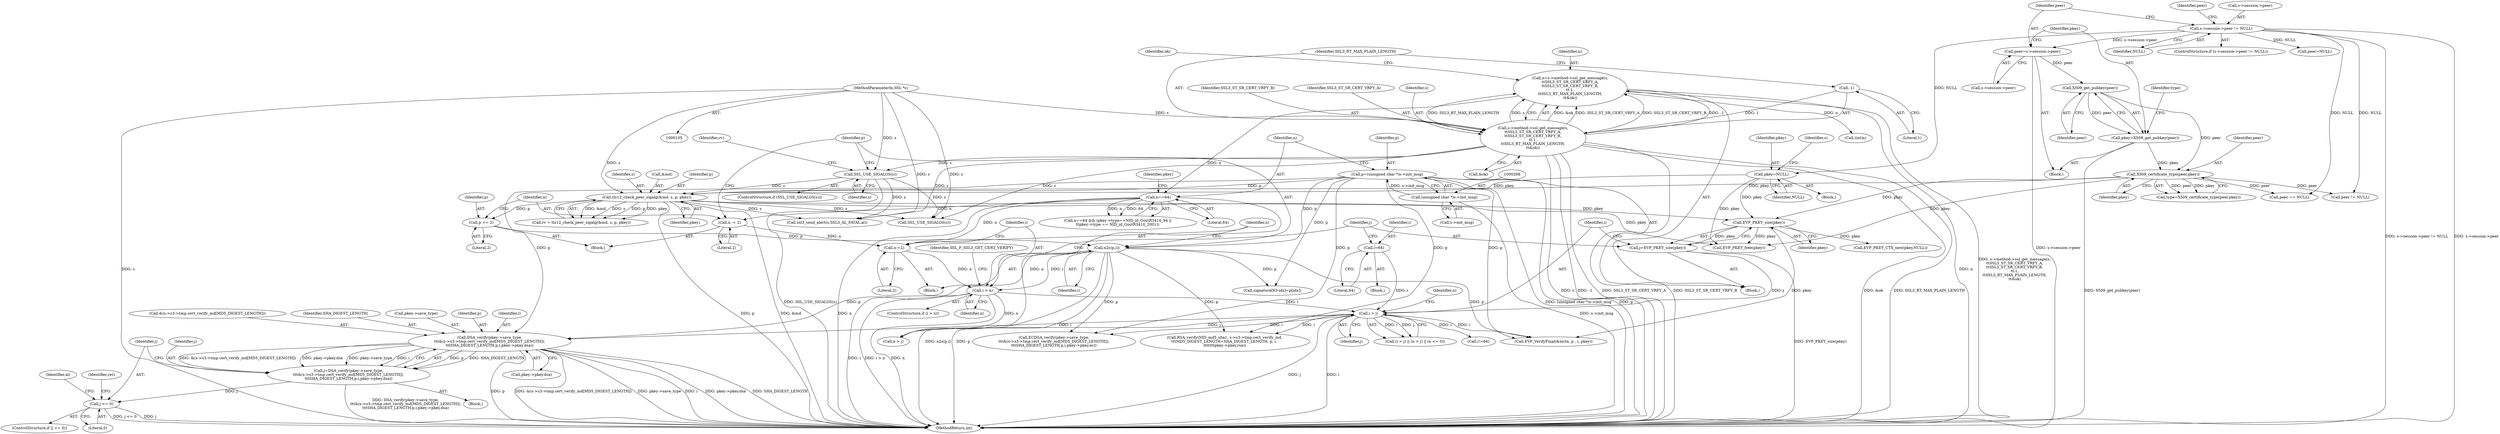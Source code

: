 digraph "0_openssl_1421e0c584ae9120ca1b88098f13d6d2e90b83a3@array" {
"1000518" [label="(Call,DSA_verify(pkey->save_type,\n\t\t\t&(s->s3->tmp.cert_verify_md[MD5_DIGEST_LENGTH]),\n\t\t\tSHA_DIGEST_LENGTH,p,i,pkey->pkey.dsa))"];
"1000338" [label="(Call,n2s(p,i))"];
"1000332" [label="(Call,p += 2)"];
"1000301" [label="(Call,tls12_check_peer_sigalg(&md, s, p, pkey))"];
"1000295" [label="(Call,SSL_USE_SIGALGS(s))"];
"1000137" [label="(Call,s->method->ssl_get_message(s,\n\t\tSSL3_ST_SR_CERT_VRFY_A,\n\t\tSSL3_ST_SR_CERT_VRFY_B,\n\t\t-1,\n\t\tSSL3_RT_MAX_PLAIN_LENGTH,\n\t\t&ok))"];
"1000106" [label="(MethodParameterIn,SSL *s)"];
"1000141" [label="(Call,-1)"];
"1000265" [label="(Call,p=(unsigned char *)s->init_msg)"];
"1000267" [label="(Call,(unsigned char *)s->init_msg)"];
"1000183" [label="(Call,pkey=NULL)"];
"1000154" [label="(Call,s->session->peer != NULL)"];
"1000175" [label="(Call,X509_certificate_type(peer,pkey))"];
"1000171" [label="(Call,X509_get_pubkey(peer))"];
"1000162" [label="(Call,peer=s->session->peer)"];
"1000169" [label="(Call,pkey=X509_get_pubkey(peer))"];
"1000362" [label="(Call,i > j)"];
"1000289" [label="(Call,i=64)"];
"1000345" [label="(Call,i > n)"];
"1000341" [label="(Call,n-=2)"];
"1000335" [label="(Call,n -= 2)"];
"1000274" [label="(Call,n==64)"];
"1000135" [label="(Call,n=s->method->ssl_get_message(s,\n\t\tSSL3_ST_SR_CERT_VRFY_A,\n\t\tSSL3_ST_SR_CERT_VRFY_B,\n\t\t-1,\n\t\tSSL3_RT_MAX_PLAIN_LENGTH,\n\t\t&ok))"];
"1000356" [label="(Call,j=EVP_PKEY_size(pkey))"];
"1000358" [label="(Call,EVP_PKEY_size(pkey))"];
"1000516" [label="(Call,j=DSA_verify(pkey->save_type,\n\t\t\t&(s->s3->tmp.cert_verify_md[MD5_DIGEST_LENGTH]),\n\t\t\tSHA_DIGEST_LENGTH,p,i,pkey->pkey.dsa))"];
"1000541" [label="(Call,j <= 0)"];
"1000135" [label="(Call,n=s->method->ssl_get_message(s,\n\t\tSSL3_ST_SR_CERT_VRFY_A,\n\t\tSSL3_ST_SR_CERT_VRFY_B,\n\t\t-1,\n\t\tSSL3_RT_MAX_PLAIN_LENGTH,\n\t\t&ok))"];
"1000274" [label="(Call,n==64)"];
"1000150" [label="(Call,(int)n)"];
"1000357" [label="(Identifier,j)"];
"1000163" [label="(Identifier,peer)"];
"1000191" [label="(Identifier,s)"];
"1000546" [label="(Identifier,al)"];
"1000161" [label="(Block,)"];
"1000686" [label="(Identifier,ret)"];
"1000639" [label="(Call,signature[63-idx]=p[idx])"];
"1000280" [label="(Identifier,pkey)"];
"1000176" [label="(Identifier,peer)"];
"1000266" [label="(Identifier,p)"];
"1000179" [label="(Block,)"];
"1000542" [label="(Identifier,j)"];
"1000297" [label="(Block,)"];
"1000107" [label="(Block,)"];
"1000291" [label="(Literal,64)"];
"1000143" [label="(Identifier,SSL3_RT_MAX_PLAIN_LENGTH)"];
"1000275" [label="(Identifier,n)"];
"1000154" [label="(Call,s->session->peer != NULL)"];
"1000345" [label="(Call,i > n)"];
"1000304" [label="(Identifier,s)"];
"1000440" [label="(Call,EVP_VerifyFinal(&mctx, p , i, pkey))"];
"1000366" [label="(Call,n > j)"];
"1000172" [label="(Identifier,peer)"];
"1000344" [label="(ControlStructure,if (i > n))"];
"1000183" [label="(Call,pkey=NULL)"];
"1000534" [label="(Identifier,i)"];
"1000356" [label="(Call,j=EVP_PKEY_size(pkey))"];
"1000540" [label="(ControlStructure,if (j <= 0))"];
"1000306" [label="(Identifier,pkey)"];
"1000361" [label="(Call,(i > j) || (n > j) || (n <= 0))"];
"1000515" [label="(Block,)"];
"1000293" [label="(Block,)"];
"1000522" [label="(Call,&(s->s3->tmp.cert_verify_md[MD5_DIGEST_LENGTH]))"];
"1000185" [label="(Identifier,NULL)"];
"1000300" [label="(Identifier,rv)"];
"1000518" [label="(Call,DSA_verify(pkey->save_type,\n\t\t\t&(s->s3->tmp.cert_verify_md[MD5_DIGEST_LENGTH]),\n\t\t\tSHA_DIGEST_LENGTH,p,i,pkey->pkey.dsa))"];
"1000340" [label="(Identifier,i)"];
"1000288" [label="(Block,)"];
"1000532" [label="(Identifier,SHA_DIGEST_LENGTH)"];
"1000142" [label="(Literal,1)"];
"1000294" [label="(ControlStructure,if (SSL_USE_SIGALGS(s)))"];
"1000621" [label="(Call,i!=64)"];
"1000177" [label="(Identifier,pkey)"];
"1000148" [label="(Identifier,ok)"];
"1000170" [label="(Identifier,pkey)"];
"1000339" [label="(Identifier,p)"];
"1000541" [label="(Call,j <= 0)"];
"1000140" [label="(Identifier,SSL3_ST_SR_CERT_VRFY_B)"];
"1000535" [label="(Call,pkey->pkey.dsa)"];
"1000367" [label="(Identifier,n)"];
"1000299" [label="(Call,rv = tls12_check_peer_sigalg(&md, s, p, pkey))"];
"1000364" [label="(Identifier,j)"];
"1000290" [label="(Identifier,i)"];
"1000174" [label="(Identifier,type)"];
"1000363" [label="(Identifier,i)"];
"1000350" [label="(Identifier,SSL_F_SSL3_GET_CERT_VERIFY)"];
"1000164" [label="(Call,s->session->peer)"];
"1000184" [label="(Identifier,pkey)"];
"1000381" [label="(Call,SSL_USE_SIGALGS(s))"];
"1000731" [label="(MethodReturn,int)"];
"1000359" [label="(Identifier,pkey)"];
"1000141" [label="(Call,-1)"];
"1000346" [label="(Identifier,i)"];
"1000343" [label="(Literal,2)"];
"1000139" [label="(Identifier,SSL3_ST_SR_CERT_VRFY_A)"];
"1000332" [label="(Call,p += 2)"];
"1000267" [label="(Call,(unsigned char *)s->init_msg)"];
"1000333" [label="(Identifier,p)"];
"1000342" [label="(Identifier,n)"];
"1000160" [label="(Identifier,NULL)"];
"1000138" [label="(Identifier,s)"];
"1000295" [label="(Call,SSL_USE_SIGALGS(s))"];
"1000302" [label="(Call,&md)"];
"1000615" [label="(Call,EVP_PKEY_CTX_new(pkey,NULL))"];
"1000727" [label="(Call,EVP_PKEY_free(pkey))"];
"1000169" [label="(Call,pkey=X509_get_pubkey(peer))"];
"1000136" [label="(Identifier,n)"];
"1000296" [label="(Identifier,s)"];
"1000692" [label="(Call,ssl3_send_alert(s,SSL3_AL_FATAL,al))"];
"1000358" [label="(Call,EVP_PKEY_size(pkey))"];
"1000181" [label="(Identifier,peer)"];
"1000338" [label="(Call,n2s(p,i))"];
"1000519" [label="(Call,pkey->save_type)"];
"1000153" [label="(ControlStructure,if (s->session->peer != NULL))"];
"1000180" [label="(Call,peer=NULL)"];
"1000144" [label="(Call,&ok)"];
"1000137" [label="(Call,s->method->ssl_get_message(s,\n\t\tSSL3_ST_SR_CERT_VRFY_A,\n\t\tSSL3_ST_SR_CERT_VRFY_B,\n\t\t-1,\n\t\tSSL3_RT_MAX_PLAIN_LENGTH,\n\t\t&ok))"];
"1000543" [label="(Literal,0)"];
"1000269" [label="(Call,s->init_msg)"];
"1000273" [label="(Call,n==64 && (pkey->type==NID_id_GostR3410_94 ||\n\t\tpkey->type == NID_id_GostR3410_2001))"];
"1000265" [label="(Call,p=(unsigned char *)s->init_msg)"];
"1000175" [label="(Call,X509_certificate_type(peer,pkey))"];
"1000162" [label="(Call,peer=s->session->peer)"];
"1000155" [label="(Call,s->session->peer)"];
"1000562" [label="(Call,ECDSA_verify(pkey->save_type,\n\t\t\t&(s->s3->tmp.cert_verify_md[MD5_DIGEST_LENGTH]),\n\t\t\tSHA_DIGEST_LENGTH,p,i,pkey->pkey.ec))"];
"1000465" [label="(Call,RSA_verify(NID_md5_sha1, s->s3->tmp.cert_verify_md,\n\t\t\tMD5_DIGEST_LENGTH+SHA_DIGEST_LENGTH, p, i, \n\t\t\t\t\t\t\tpkey->pkey.rsa))"];
"1000517" [label="(Identifier,j)"];
"1000334" [label="(Literal,2)"];
"1000516" [label="(Call,j=DSA_verify(pkey->save_type,\n\t\t\t&(s->s3->tmp.cert_verify_md[MD5_DIGEST_LENGTH]),\n\t\t\tSHA_DIGEST_LENGTH,p,i,pkey->pkey.dsa))"];
"1000305" [label="(Identifier,p)"];
"1000289" [label="(Call,i=64)"];
"1000533" [label="(Identifier,p)"];
"1000341" [label="(Call,n-=2)"];
"1000173" [label="(Call,type=X509_certificate_type(peer,pkey))"];
"1000301" [label="(Call,tls12_check_peer_sigalg(&md, s, p, pkey))"];
"1000208" [label="(Call,peer != NULL)"];
"1000227" [label="(Call,peer == NULL)"];
"1000347" [label="(Identifier,n)"];
"1000335" [label="(Call,n -= 2)"];
"1000337" [label="(Literal,2)"];
"1000336" [label="(Identifier,n)"];
"1000106" [label="(MethodParameterIn,SSL *s)"];
"1000276" [label="(Literal,64)"];
"1000171" [label="(Call,X509_get_pubkey(peer))"];
"1000362" [label="(Call,i > j)"];
"1000518" -> "1000516"  [label="AST: "];
"1000518" -> "1000535"  [label="CFG: "];
"1000519" -> "1000518"  [label="AST: "];
"1000522" -> "1000518"  [label="AST: "];
"1000532" -> "1000518"  [label="AST: "];
"1000533" -> "1000518"  [label="AST: "];
"1000534" -> "1000518"  [label="AST: "];
"1000535" -> "1000518"  [label="AST: "];
"1000516" -> "1000518"  [label="CFG: "];
"1000518" -> "1000731"  [label="DDG: p"];
"1000518" -> "1000731"  [label="DDG: &(s->s3->tmp.cert_verify_md[MD5_DIGEST_LENGTH])"];
"1000518" -> "1000731"  [label="DDG: pkey->save_type"];
"1000518" -> "1000731"  [label="DDG: i"];
"1000518" -> "1000731"  [label="DDG: pkey->pkey.dsa"];
"1000518" -> "1000731"  [label="DDG: SHA_DIGEST_LENGTH"];
"1000518" -> "1000516"  [label="DDG: p"];
"1000518" -> "1000516"  [label="DDG: SHA_DIGEST_LENGTH"];
"1000518" -> "1000516"  [label="DDG: &(s->s3->tmp.cert_verify_md[MD5_DIGEST_LENGTH])"];
"1000518" -> "1000516"  [label="DDG: pkey->pkey.dsa"];
"1000518" -> "1000516"  [label="DDG: pkey->save_type"];
"1000518" -> "1000516"  [label="DDG: i"];
"1000338" -> "1000518"  [label="DDG: p"];
"1000265" -> "1000518"  [label="DDG: p"];
"1000362" -> "1000518"  [label="DDG: i"];
"1000338" -> "1000293"  [label="AST: "];
"1000338" -> "1000340"  [label="CFG: "];
"1000339" -> "1000338"  [label="AST: "];
"1000340" -> "1000338"  [label="AST: "];
"1000342" -> "1000338"  [label="CFG: "];
"1000338" -> "1000731"  [label="DDG: p"];
"1000338" -> "1000731"  [label="DDG: n2s(p,i)"];
"1000332" -> "1000338"  [label="DDG: p"];
"1000265" -> "1000338"  [label="DDG: p"];
"1000338" -> "1000345"  [label="DDG: i"];
"1000338" -> "1000440"  [label="DDG: p"];
"1000338" -> "1000465"  [label="DDG: p"];
"1000338" -> "1000562"  [label="DDG: p"];
"1000338" -> "1000639"  [label="DDG: p"];
"1000332" -> "1000297"  [label="AST: "];
"1000332" -> "1000334"  [label="CFG: "];
"1000333" -> "1000332"  [label="AST: "];
"1000334" -> "1000332"  [label="AST: "];
"1000336" -> "1000332"  [label="CFG: "];
"1000301" -> "1000332"  [label="DDG: p"];
"1000301" -> "1000299"  [label="AST: "];
"1000301" -> "1000306"  [label="CFG: "];
"1000302" -> "1000301"  [label="AST: "];
"1000304" -> "1000301"  [label="AST: "];
"1000305" -> "1000301"  [label="AST: "];
"1000306" -> "1000301"  [label="AST: "];
"1000299" -> "1000301"  [label="CFG: "];
"1000301" -> "1000731"  [label="DDG: p"];
"1000301" -> "1000731"  [label="DDG: &md"];
"1000301" -> "1000299"  [label="DDG: &md"];
"1000301" -> "1000299"  [label="DDG: s"];
"1000301" -> "1000299"  [label="DDG: p"];
"1000301" -> "1000299"  [label="DDG: pkey"];
"1000295" -> "1000301"  [label="DDG: s"];
"1000106" -> "1000301"  [label="DDG: s"];
"1000265" -> "1000301"  [label="DDG: p"];
"1000183" -> "1000301"  [label="DDG: pkey"];
"1000175" -> "1000301"  [label="DDG: pkey"];
"1000301" -> "1000358"  [label="DDG: pkey"];
"1000301" -> "1000381"  [label="DDG: s"];
"1000301" -> "1000692"  [label="DDG: s"];
"1000301" -> "1000727"  [label="DDG: pkey"];
"1000295" -> "1000294"  [label="AST: "];
"1000295" -> "1000296"  [label="CFG: "];
"1000296" -> "1000295"  [label="AST: "];
"1000300" -> "1000295"  [label="CFG: "];
"1000339" -> "1000295"  [label="CFG: "];
"1000295" -> "1000731"  [label="DDG: SSL_USE_SIGALGS(s)"];
"1000137" -> "1000295"  [label="DDG: s"];
"1000106" -> "1000295"  [label="DDG: s"];
"1000295" -> "1000381"  [label="DDG: s"];
"1000295" -> "1000692"  [label="DDG: s"];
"1000137" -> "1000135"  [label="AST: "];
"1000137" -> "1000144"  [label="CFG: "];
"1000138" -> "1000137"  [label="AST: "];
"1000139" -> "1000137"  [label="AST: "];
"1000140" -> "1000137"  [label="AST: "];
"1000141" -> "1000137"  [label="AST: "];
"1000143" -> "1000137"  [label="AST: "];
"1000144" -> "1000137"  [label="AST: "];
"1000135" -> "1000137"  [label="CFG: "];
"1000137" -> "1000731"  [label="DDG: -1"];
"1000137" -> "1000731"  [label="DDG: SSL3_ST_SR_CERT_VRFY_A"];
"1000137" -> "1000731"  [label="DDG: SSL3_ST_SR_CERT_VRFY_B"];
"1000137" -> "1000731"  [label="DDG: &ok"];
"1000137" -> "1000731"  [label="DDG: SSL3_RT_MAX_PLAIN_LENGTH"];
"1000137" -> "1000731"  [label="DDG: s"];
"1000137" -> "1000135"  [label="DDG: &ok"];
"1000137" -> "1000135"  [label="DDG: SSL3_ST_SR_CERT_VRFY_A"];
"1000137" -> "1000135"  [label="DDG: SSL3_ST_SR_CERT_VRFY_B"];
"1000137" -> "1000135"  [label="DDG: -1"];
"1000137" -> "1000135"  [label="DDG: SSL3_RT_MAX_PLAIN_LENGTH"];
"1000137" -> "1000135"  [label="DDG: s"];
"1000106" -> "1000137"  [label="DDG: s"];
"1000141" -> "1000137"  [label="DDG: 1"];
"1000137" -> "1000381"  [label="DDG: s"];
"1000137" -> "1000692"  [label="DDG: s"];
"1000106" -> "1000105"  [label="AST: "];
"1000106" -> "1000731"  [label="DDG: s"];
"1000106" -> "1000381"  [label="DDG: s"];
"1000106" -> "1000692"  [label="DDG: s"];
"1000141" -> "1000142"  [label="CFG: "];
"1000142" -> "1000141"  [label="AST: "];
"1000143" -> "1000141"  [label="CFG: "];
"1000265" -> "1000107"  [label="AST: "];
"1000265" -> "1000267"  [label="CFG: "];
"1000266" -> "1000265"  [label="AST: "];
"1000267" -> "1000265"  [label="AST: "];
"1000275" -> "1000265"  [label="CFG: "];
"1000265" -> "1000731"  [label="DDG: (unsigned char *)s->init_msg"];
"1000265" -> "1000731"  [label="DDG: p"];
"1000267" -> "1000265"  [label="DDG: s->init_msg"];
"1000265" -> "1000440"  [label="DDG: p"];
"1000265" -> "1000465"  [label="DDG: p"];
"1000265" -> "1000562"  [label="DDG: p"];
"1000265" -> "1000639"  [label="DDG: p"];
"1000267" -> "1000269"  [label="CFG: "];
"1000268" -> "1000267"  [label="AST: "];
"1000269" -> "1000267"  [label="AST: "];
"1000267" -> "1000731"  [label="DDG: s->init_msg"];
"1000183" -> "1000179"  [label="AST: "];
"1000183" -> "1000185"  [label="CFG: "];
"1000184" -> "1000183"  [label="AST: "];
"1000185" -> "1000183"  [label="AST: "];
"1000191" -> "1000183"  [label="CFG: "];
"1000154" -> "1000183"  [label="DDG: NULL"];
"1000183" -> "1000358"  [label="DDG: pkey"];
"1000183" -> "1000727"  [label="DDG: pkey"];
"1000154" -> "1000153"  [label="AST: "];
"1000154" -> "1000160"  [label="CFG: "];
"1000155" -> "1000154"  [label="AST: "];
"1000160" -> "1000154"  [label="AST: "];
"1000163" -> "1000154"  [label="CFG: "];
"1000181" -> "1000154"  [label="CFG: "];
"1000154" -> "1000731"  [label="DDG: s->session->peer"];
"1000154" -> "1000731"  [label="DDG: s->session->peer != NULL"];
"1000154" -> "1000162"  [label="DDG: s->session->peer"];
"1000154" -> "1000180"  [label="DDG: NULL"];
"1000154" -> "1000208"  [label="DDG: NULL"];
"1000154" -> "1000227"  [label="DDG: NULL"];
"1000175" -> "1000173"  [label="AST: "];
"1000175" -> "1000177"  [label="CFG: "];
"1000176" -> "1000175"  [label="AST: "];
"1000177" -> "1000175"  [label="AST: "];
"1000173" -> "1000175"  [label="CFG: "];
"1000175" -> "1000173"  [label="DDG: peer"];
"1000175" -> "1000173"  [label="DDG: pkey"];
"1000171" -> "1000175"  [label="DDG: peer"];
"1000169" -> "1000175"  [label="DDG: pkey"];
"1000175" -> "1000208"  [label="DDG: peer"];
"1000175" -> "1000227"  [label="DDG: peer"];
"1000175" -> "1000358"  [label="DDG: pkey"];
"1000175" -> "1000727"  [label="DDG: pkey"];
"1000171" -> "1000169"  [label="AST: "];
"1000171" -> "1000172"  [label="CFG: "];
"1000172" -> "1000171"  [label="AST: "];
"1000169" -> "1000171"  [label="CFG: "];
"1000171" -> "1000169"  [label="DDG: peer"];
"1000162" -> "1000171"  [label="DDG: peer"];
"1000162" -> "1000161"  [label="AST: "];
"1000162" -> "1000164"  [label="CFG: "];
"1000163" -> "1000162"  [label="AST: "];
"1000164" -> "1000162"  [label="AST: "];
"1000170" -> "1000162"  [label="CFG: "];
"1000162" -> "1000731"  [label="DDG: s->session->peer"];
"1000169" -> "1000161"  [label="AST: "];
"1000170" -> "1000169"  [label="AST: "];
"1000174" -> "1000169"  [label="CFG: "];
"1000169" -> "1000731"  [label="DDG: X509_get_pubkey(peer)"];
"1000362" -> "1000361"  [label="AST: "];
"1000362" -> "1000364"  [label="CFG: "];
"1000363" -> "1000362"  [label="AST: "];
"1000364" -> "1000362"  [label="AST: "];
"1000367" -> "1000362"  [label="CFG: "];
"1000361" -> "1000362"  [label="CFG: "];
"1000362" -> "1000731"  [label="DDG: j"];
"1000362" -> "1000731"  [label="DDG: i"];
"1000362" -> "1000361"  [label="DDG: i"];
"1000362" -> "1000361"  [label="DDG: j"];
"1000289" -> "1000362"  [label="DDG: i"];
"1000345" -> "1000362"  [label="DDG: i"];
"1000356" -> "1000362"  [label="DDG: j"];
"1000362" -> "1000366"  [label="DDG: j"];
"1000362" -> "1000440"  [label="DDG: i"];
"1000362" -> "1000465"  [label="DDG: i"];
"1000362" -> "1000562"  [label="DDG: i"];
"1000362" -> "1000621"  [label="DDG: i"];
"1000289" -> "1000288"  [label="AST: "];
"1000289" -> "1000291"  [label="CFG: "];
"1000290" -> "1000289"  [label="AST: "];
"1000291" -> "1000289"  [label="AST: "];
"1000357" -> "1000289"  [label="CFG: "];
"1000345" -> "1000344"  [label="AST: "];
"1000345" -> "1000347"  [label="CFG: "];
"1000346" -> "1000345"  [label="AST: "];
"1000347" -> "1000345"  [label="AST: "];
"1000350" -> "1000345"  [label="CFG: "];
"1000357" -> "1000345"  [label="CFG: "];
"1000345" -> "1000731"  [label="DDG: n"];
"1000345" -> "1000731"  [label="DDG: i"];
"1000345" -> "1000731"  [label="DDG: i > n"];
"1000341" -> "1000345"  [label="DDG: n"];
"1000345" -> "1000366"  [label="DDG: n"];
"1000341" -> "1000293"  [label="AST: "];
"1000341" -> "1000343"  [label="CFG: "];
"1000342" -> "1000341"  [label="AST: "];
"1000343" -> "1000341"  [label="AST: "];
"1000346" -> "1000341"  [label="CFG: "];
"1000335" -> "1000341"  [label="DDG: n"];
"1000274" -> "1000341"  [label="DDG: n"];
"1000335" -> "1000297"  [label="AST: "];
"1000335" -> "1000337"  [label="CFG: "];
"1000336" -> "1000335"  [label="AST: "];
"1000337" -> "1000335"  [label="AST: "];
"1000339" -> "1000335"  [label="CFG: "];
"1000274" -> "1000335"  [label="DDG: n"];
"1000274" -> "1000273"  [label="AST: "];
"1000274" -> "1000276"  [label="CFG: "];
"1000275" -> "1000274"  [label="AST: "];
"1000276" -> "1000274"  [label="AST: "];
"1000280" -> "1000274"  [label="CFG: "];
"1000273" -> "1000274"  [label="CFG: "];
"1000274" -> "1000731"  [label="DDG: n"];
"1000274" -> "1000273"  [label="DDG: n"];
"1000274" -> "1000273"  [label="DDG: 64"];
"1000135" -> "1000274"  [label="DDG: n"];
"1000274" -> "1000366"  [label="DDG: n"];
"1000135" -> "1000107"  [label="AST: "];
"1000136" -> "1000135"  [label="AST: "];
"1000148" -> "1000135"  [label="CFG: "];
"1000135" -> "1000731"  [label="DDG: n"];
"1000135" -> "1000731"  [label="DDG: s->method->ssl_get_message(s,\n\t\tSSL3_ST_SR_CERT_VRFY_A,\n\t\tSSL3_ST_SR_CERT_VRFY_B,\n\t\t-1,\n\t\tSSL3_RT_MAX_PLAIN_LENGTH,\n\t\t&ok)"];
"1000135" -> "1000150"  [label="DDG: n"];
"1000356" -> "1000107"  [label="AST: "];
"1000356" -> "1000358"  [label="CFG: "];
"1000357" -> "1000356"  [label="AST: "];
"1000358" -> "1000356"  [label="AST: "];
"1000363" -> "1000356"  [label="CFG: "];
"1000356" -> "1000731"  [label="DDG: EVP_PKEY_size(pkey)"];
"1000358" -> "1000356"  [label="DDG: pkey"];
"1000358" -> "1000359"  [label="CFG: "];
"1000359" -> "1000358"  [label="AST: "];
"1000358" -> "1000440"  [label="DDG: pkey"];
"1000358" -> "1000615"  [label="DDG: pkey"];
"1000358" -> "1000727"  [label="DDG: pkey"];
"1000516" -> "1000515"  [label="AST: "];
"1000517" -> "1000516"  [label="AST: "];
"1000542" -> "1000516"  [label="CFG: "];
"1000516" -> "1000731"  [label="DDG: DSA_verify(pkey->save_type,\n\t\t\t&(s->s3->tmp.cert_verify_md[MD5_DIGEST_LENGTH]),\n\t\t\tSHA_DIGEST_LENGTH,p,i,pkey->pkey.dsa)"];
"1000516" -> "1000541"  [label="DDG: j"];
"1000541" -> "1000540"  [label="AST: "];
"1000541" -> "1000543"  [label="CFG: "];
"1000542" -> "1000541"  [label="AST: "];
"1000543" -> "1000541"  [label="AST: "];
"1000546" -> "1000541"  [label="CFG: "];
"1000686" -> "1000541"  [label="CFG: "];
"1000541" -> "1000731"  [label="DDG: j"];
"1000541" -> "1000731"  [label="DDG: j <= 0"];
}
